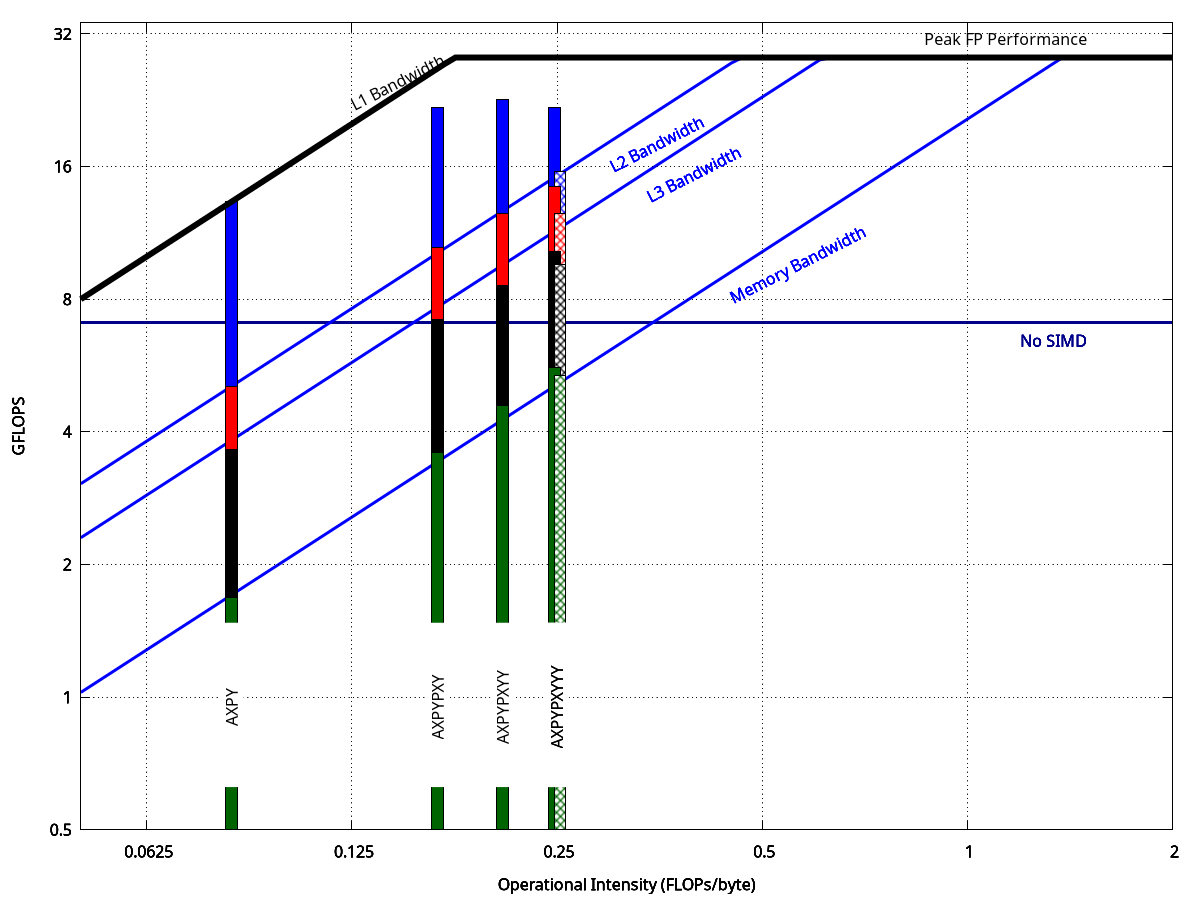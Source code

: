 # initial config
set term postscript eps enhanced color
set output 'roofline_daxpy.eps'

set nokey
set grid layerdefault   linetype 0 linewidth 1.000,  linetype 0 linewidth 1.000

set xlabel "Operational Intensity (FLOPs/byte)"
set ylabel "GFLOPS"

# sets log base 2 scale for both axes
set logscale x 2
set logscale y 2

# label offsets
L_MEM_X=0.3
L_MEM_ANG=27

# range of each axis
MIN_X=0.05
MAX_X=2
MIN_Y=0.5
MAX_Y=34
set xrange [MIN_X:MAX_X]
set yrange [MIN_Y:MAX_Y]

# CPU CONSTANTS
# For single core of Xeon E5-1620 v2 (my desktop), as measured with 
# the Intel MKL version of linpack. This is therefore using
# 256-bit AVX instructions (SIMD)
PEAK_GFLOPS=28.32
NUM_CORES=1

#ceilings
C_ALL_CORES		= 1
C_MUL_ADD_BAL	= NUM_CORES
# For Ivy Bridge, AVX registers are 256-bit and therefore can
# hold 4*64-bit double-precision reals. We therefore assume
# that peak, non-SIMD performance is 1/4 that of the performance
# obtained by Linpack
C_SIMD			= 4.0

# MEM CONSTANTS
# For single core of Xeon E5-1620 v2 (desktop) as measured with 
# the 'DAXPY' result of STREAM2. Units are GB/s.
PEAK_MEM_BW=20.5
PEAK_L3_BW=46.0
PEAK_L2_BW=61.0
PEAK_L1_BW=160.0


NUM_CHANNELS=2
# first ceiling, without multiple memory channels
C_NO_MULTI_CHANNEL	= NUM_CHANNELS

# FUNCTIONS
mem_roof(x,peak)= x * peak
cpu_roof	= PEAK_GFLOPS
min(x, y)	= (x < y) ? x : y
max(x, y)       = (x > y) ? x : y

PEAK_BW = max(PEAK_MEM_BW,PEAK_L1_BW)

cpu_ceiling(x, y)	= min(mem_roof(x,PEAK_BW), y)
mem_ceiling(x)		= min(x, PEAK_GFLOPS)
roofline(x, y)		= cpu_ceiling(x, y)

LINE_ROOF=1
LINE_CEIL=2
LINE_CPU_CEIL = 3

# Width of the bars
BAR_WIDTH = 0.02

set style line LINE_ROOF	lt 1 lw 6 lc rgb "black"
set style line LINE_CEIL	lt 1 lw 3 lc rgb "blue"
set style line LINE_CPU_CEIL	lt 1 lw 3 lc rgb "dark-blue"

kernels =          "AXPY AXPYPXY AXPYPXYY AXPYPXYYY AXPYPXYYY"
kernel_ai =       "0.0833 0.167    0.208     0.25     0.25"
kernel_flops_MEM = "1.68 3.60     4.60      5.61     5.36"
kernel_flops_L3 = "3.65   7.18 8.59  10.26 9.57"
kernel_flops_L2 = "5.08  10.49 12.49 14.4  12.5 "
kernel_flops_L1 = "13.30 21.74 22.70 21.76 15.59"
kernel_xshift = "0.0 0.0 0.0 -0.01 0.01"
colors = "violet orange dark-red red brown pink"
L3_colour = "black"
L2_colour = "red"
L1_colour = "blue"
MEM_colour = "dark-green"

set multiplot

# Set up the line types
set for [i=1:words(colors)] linetype i lc rgb word(colors, i)

# Draw a rectangle for each data point
# Problem size fits in L1
obj_idx = 0
set for [i=1:words(kernels)-1] object i+obj_idx rect from (1.0-BAR_WIDTH+word(kernel_xshift,i))*word(kernel_ai, i),MIN_Y to (1.0+BAR_WIDTH+word(kernel_xshift,i))*word(kernel_ai, i),word(kernel_flops_L1, i) back fc rgb L1_colour fs solid
set for [i=words(kernels):words(kernels)] object i+obj_idx rect from (1.0-BAR_WIDTH+word(kernel_xshift,i))*word(kernel_ai, i),MIN_Y to (1.0+BAR_WIDTH+word(kernel_xshift,i))*word(kernel_ai, i),word(kernel_flops_L1, i) back fc rgb L1_colour fs pattern 1

# Problem size fits in L2
obj_idx = words(kernels)
set for [i=1:words(kernels)-1] object i+obj_idx rect from (1.0-BAR_WIDTH+word(kernel_xshift,i))*word(kernel_ai, i),MIN_Y to (1.0+BAR_WIDTH+word(kernel_xshift,i))*word(kernel_ai, i),word(kernel_flops_L2, i) back fc rgb L2_colour fs solid
set for [i=words(kernels):words(kernels)] object i+obj_idx rect from (1.0-BAR_WIDTH+word(kernel_xshift,i))*word(kernel_ai, i),MIN_Y to (1.0+BAR_WIDTH+word(kernel_xshift,i))*word(kernel_ai, i),word(kernel_flops_L2, i) back fc rgb L2_colour fs pattern 1

# Problem size fits in L3
obj_idx = obj_idx + words(kernels)
set for [i=1:words(kernels)-1] object i+obj_idx rect from (1.0-BAR_WIDTH+word(kernel_xshift,i))*word(kernel_ai, i),MIN_Y to (1.0+BAR_WIDTH+word(kernel_xshift,i))*word(kernel_ai, i),word(kernel_flops_L3, i) back fc rgb L3_colour fs solid
set for [i=words(kernels):words(kernels)] object i+obj_idx rect from (1.0-BAR_WIDTH+word(kernel_xshift,i))*word(kernel_ai, i),MIN_Y to (1.0+BAR_WIDTH+word(kernel_xshift,i))*word(kernel_ai, i),word(kernel_flops_L3, i) back fc rgb L3_colour fs pattern 1

# Problem size fits in main memory
obj_idx = obj_idx + words(kernels)
set for [i=1:words(kernels)-1] object i+obj_idx rect from (1.0-BAR_WIDTH+word(kernel_xshift,i))*word(kernel_ai, i),MIN_Y to (1.0+BAR_WIDTH+word(kernel_xshift,i))*word(kernel_ai, i),word(kernel_flops_MEM, i) back fc rgb MEM_colour fs solid
set for [i=words(kernels):words(kernels)] object i+obj_idx rect from (1.0-BAR_WIDTH+word(kernel_xshift,i))*word(kernel_ai, i),MIN_Y to (1.0+BAR_WIDTH+word(kernel_xshift,i))*word(kernel_ai, i),word(kernel_flops_MEM, i) back fc rgb MEM_colour fs pattern 1

# Label each cluster of bars
xshift = 0.02
# Put a white box behind each label
set for [i=1:words(kernels)] object i+20 rect from (1.0-BAR_WIDTH-xshift)*word(kernel_ai,i),MIN_Y*1.25 to (1.0+BAR_WIDTH+xshift)*word(kernel_ai,i),MIN_Y*2.95 back fc rgb "white" fs solid noborder
# The labels themselves
set for [i=1:words(kernels)] label i+20 word(kernels,i) at word(kernel_ai,i),MIN_Y*1.9 centre rotate by 90

# CPU CEILINGS

# SIMD
set label 11 "No SIMD" at (MAX_X-0.5),((cpu_roof / C_SIMD)/1.1) right tc rgb "dark-blue"
plot cpu_ceiling(x, cpu_roof / C_SIMD) ls LINE_CPU_CEIL

# MEM CEILINGS

set label 13 "Memory Bandwidth" at 0.45,(mem_roof(0.45,PEAK_MEM_BW)*0.87) rotate by L_MEM_ANG tc rgb "blue"
set label 16 "L2 Bandwidth" at (L_MEM_X),(mem_roof(L_MEM_X,PEAK_L2_BW)*0.87) rotate by L_MEM_ANG tc rgb "blue"
set label 17 "L3 Bandwidth" at 0.34,(mem_roof(0.34,PEAK_L3_BW)*0.87) rotate by L_MEM_ANG tc rgb "blue"
plot mem_ceiling(mem_roof(x,PEAK_MEM_BW)) ls LINE_CEIL
plot mem_ceiling(mem_roof(x,PEAK_L3_BW)) ls LINE_CEIL
plot mem_ceiling(mem_roof(x,PEAK_L2_BW)) ls LINE_CEIL
# ROOFLINE
set label 14 "Peak FP Performance" at (MAX_X-0.5),(PEAK_GFLOPS*1.1) right
set label 15 "L1 Bandwidth" at 0.125,mem_roof(0.125,PEAK_BW)*1.1 rotate by L_MEM_ANG
plot roofline(x, cpu_roof) ls LINE_ROOF

unset multiplot
